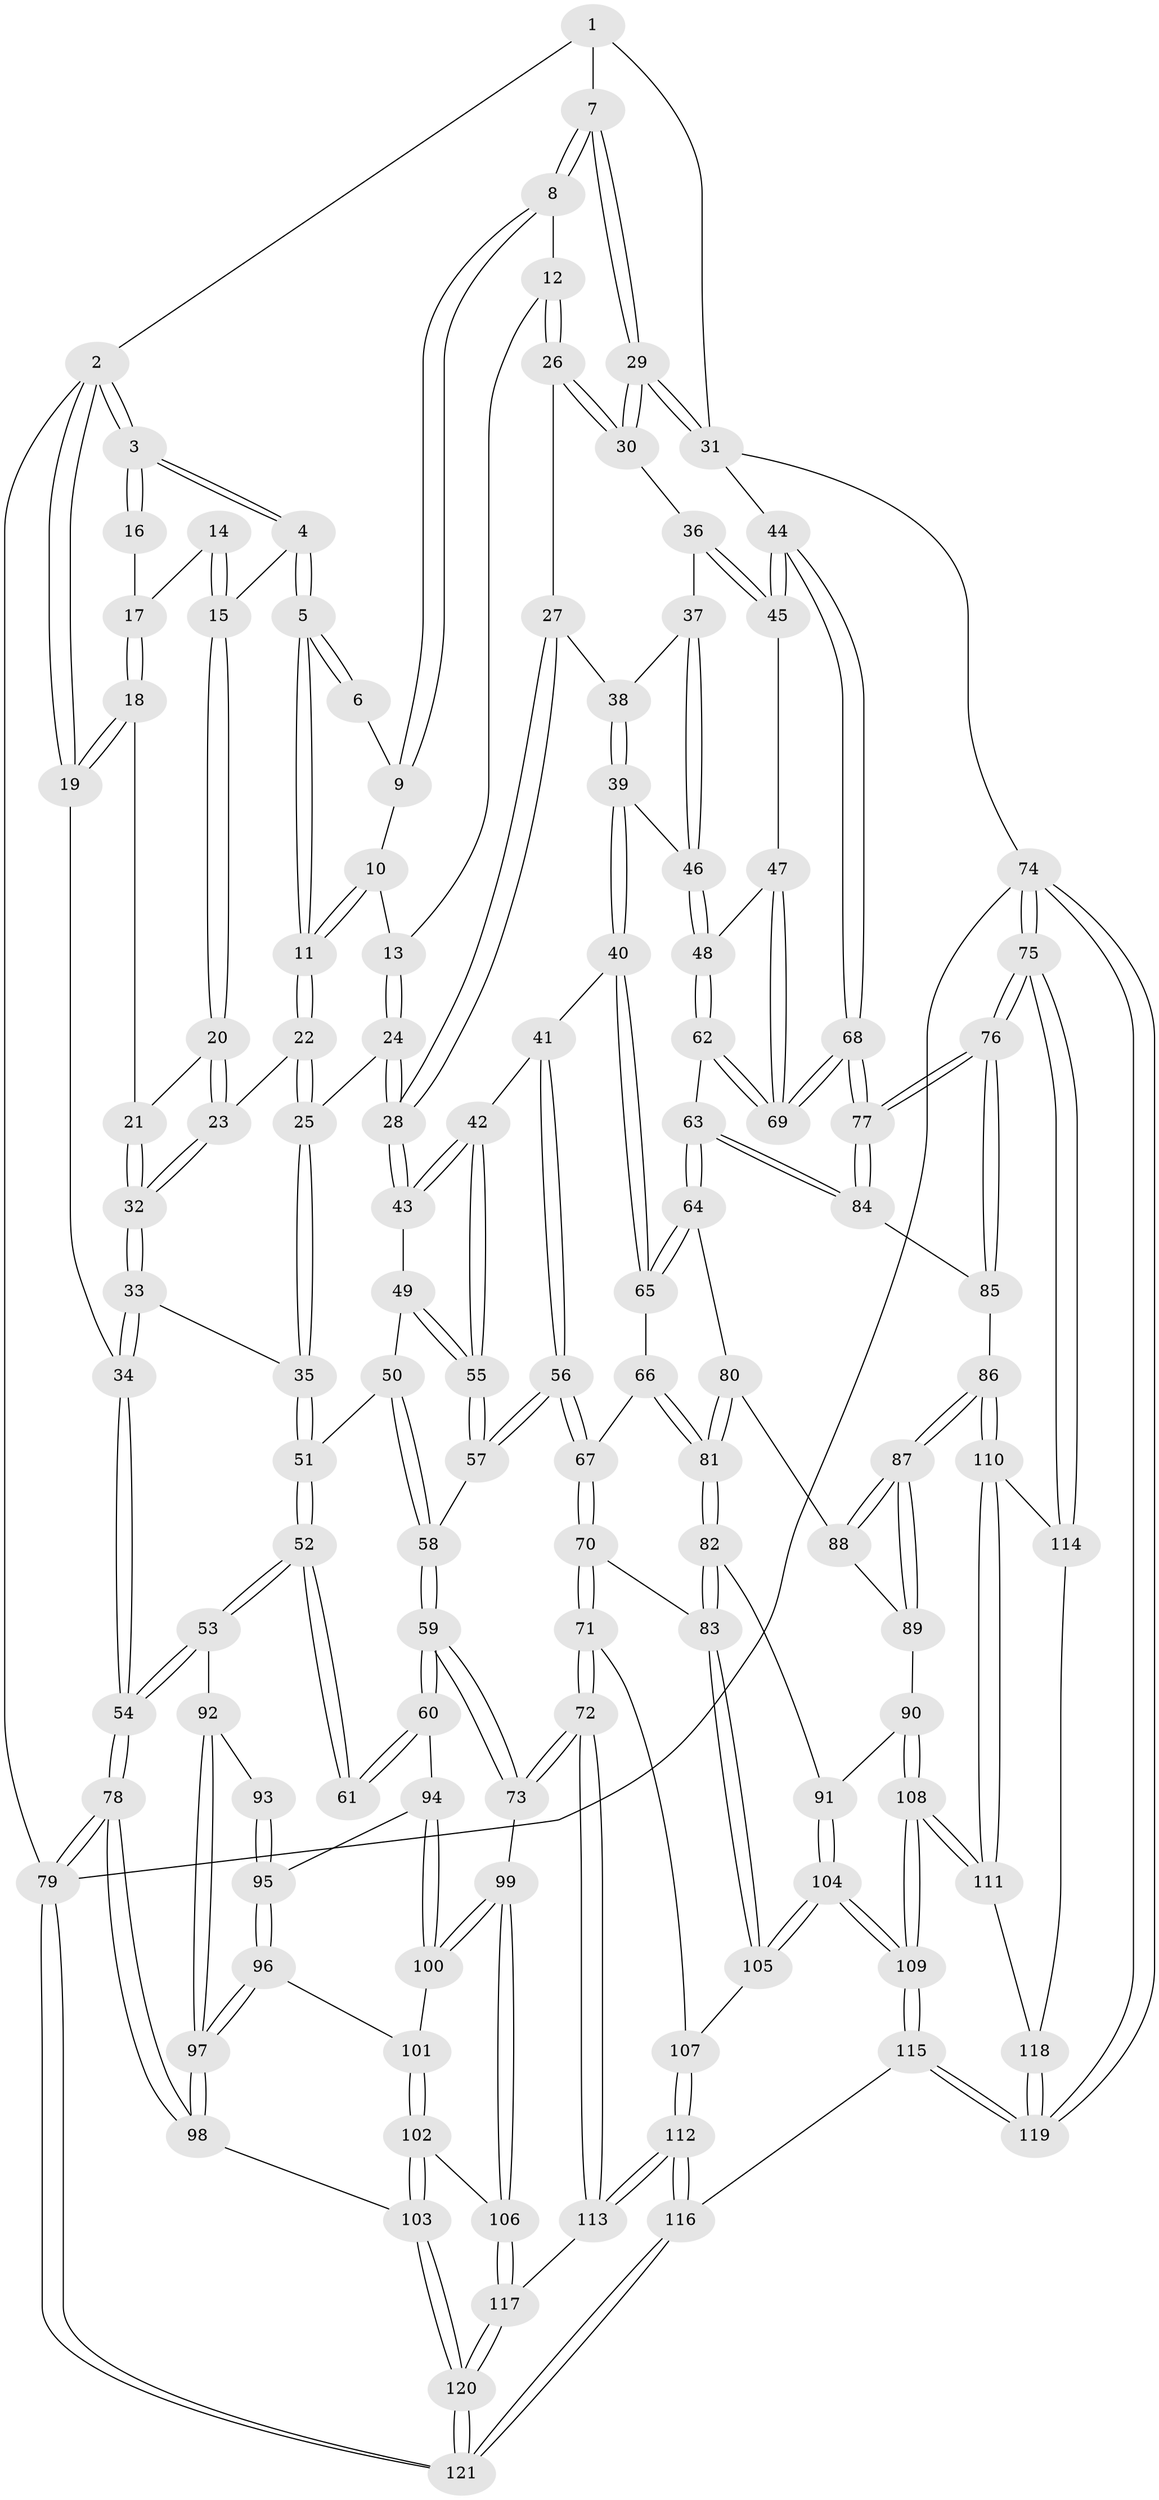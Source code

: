 // coarse degree distribution, {3: 0.7058823529411765, 4: 0.27058823529411763, 2: 0.023529411764705882}
// Generated by graph-tools (version 1.1) at 2025/38/03/04/25 23:38:29]
// undirected, 121 vertices, 299 edges
graph export_dot {
  node [color=gray90,style=filled];
  1 [pos="+0.9201628799417298+0"];
  2 [pos="+0+0"];
  3 [pos="+0+0"];
  4 [pos="+0.2443900711274299+0"];
  5 [pos="+0.41762476558957873+0"];
  6 [pos="+0.6967159340796396+0"];
  7 [pos="+0.8974928547584891+0.0937827794798723"];
  8 [pos="+0.7825570176883806+0.08843762845474336"];
  9 [pos="+0.7376270335853358+0.00044264535651979944"];
  10 [pos="+0.667077403888928+0.05504808828479546"];
  11 [pos="+0.4259622655496656+0"];
  12 [pos="+0.7632195172084438+0.10868032766430583"];
  13 [pos="+0.6718970887418766+0.12512576250585264"];
  14 [pos="+0.11944796902256104+0.06886080459923857"];
  15 [pos="+0.1471778574657367+0.07833733996632118"];
  16 [pos="+0+0"];
  17 [pos="+0.05150482210192853+0.06401811984610536"];
  18 [pos="+0.0380686802468331+0.1503266997906312"];
  19 [pos="+0+0.2851439196781762"];
  20 [pos="+0.15213461458366645+0.10187313200619523"];
  21 [pos="+0.10164997378895084+0.15479179683989"];
  22 [pos="+0.4234832312397634+0.10769985043284153"];
  23 [pos="+0.2612918041779167+0.14018414445149885"];
  24 [pos="+0.5116528504318233+0.23225013310852446"];
  25 [pos="+0.4276286496710696+0.11793997509662157"];
  26 [pos="+0.758144665290187+0.23554403175357783"];
  27 [pos="+0.6308593345808988+0.2741479796160657"];
  28 [pos="+0.5166664006744479+0.2468157683442771"];
  29 [pos="+1+0.2307498151499593"];
  30 [pos="+0.8781556773829116+0.28345176704053865"];
  31 [pos="+1+0.27580590867403226"];
  32 [pos="+0.1570857568911258+0.24803081348809988"];
  33 [pos="+0.15483333903369512+0.2743996886245679"];
  34 [pos="+0+0.33189039467791803"];
  35 [pos="+0.21010655250054058+0.34081318169343405"];
  36 [pos="+0.8336079825098908+0.3465508382141226"];
  37 [pos="+0.8314981682547328+0.34814278352208106"];
  38 [pos="+0.705205345195979+0.35603775845516633"];
  39 [pos="+0.7164055540334843+0.49025552175711"];
  40 [pos="+0.7131201360157978+0.4929178342238186"];
  41 [pos="+0.5755706052136136+0.43773935577880513"];
  42 [pos="+0.514683800268722+0.26014914103380465"];
  43 [pos="+0.5142369420640689+0.2558016636232467"];
  44 [pos="+1+0.299832529313873"];
  45 [pos="+0.8958080588354311+0.4810184387368612"];
  46 [pos="+0.7703338442942024+0.4803645718067913"];
  47 [pos="+0.8665729328416997+0.5173710342022384"];
  48 [pos="+0.8659927596346679+0.5178550921540443"];
  49 [pos="+0.36497937909304057+0.3647119400523362"];
  50 [pos="+0.2514591886065666+0.41386636071611654"];
  51 [pos="+0.222732787088435+0.4082920040940173"];
  52 [pos="+0.1831972425487016+0.445415407351515"];
  53 [pos="+0+0.5022824749481309"];
  54 [pos="+0+0.4732665005507621"];
  55 [pos="+0.4175503847697405+0.5184294839343183"];
  56 [pos="+0.5118890649770741+0.5626850309794015"];
  57 [pos="+0.4166471982430176+0.5232827088082487"];
  58 [pos="+0.3711593504102198+0.5355942949071594"];
  59 [pos="+0.29611335098590663+0.6691367867780078"];
  60 [pos="+0.2364472854141398+0.6311444770705436"];
  61 [pos="+0.2290161548121684+0.6193808379973889"];
  62 [pos="+0.8703003517081873+0.576036311651591"];
  63 [pos="+0.8518569710159044+0.6427997817805473"];
  64 [pos="+0.7128518864027948+0.5884230505841482"];
  65 [pos="+0.7023042989348088+0.5363372506839004"];
  66 [pos="+0.5458643531803742+0.5812173950721271"];
  67 [pos="+0.5212843641683468+0.5805945810914857"];
  68 [pos="+1+0.6016270414234196"];
  69 [pos="+1+0.6005976705874122"];
  70 [pos="+0.5126610359848242+0.6433080571113909"];
  71 [pos="+0.41549520751973046+0.7345886156595782"];
  72 [pos="+0.3970440438596277+0.7405416637502253"];
  73 [pos="+0.30232493037603697+0.6877649767212946"];
  74 [pos="+1+1"];
  75 [pos="+1+0.8882209840832832"];
  76 [pos="+1+0.674556079577286"];
  77 [pos="+1+0.6676300676986116"];
  78 [pos="+0+0.8650041213814649"];
  79 [pos="+0+1"];
  80 [pos="+0.6878844913999089+0.6403691142731143"];
  81 [pos="+0.6695543566740403+0.6494339694438016"];
  82 [pos="+0.6205369123356136+0.7096599587560242"];
  83 [pos="+0.6005689067678204+0.7164957800237404"];
  84 [pos="+0.8537280821819566+0.6498231351487574"];
  85 [pos="+0.8353019175875317+0.7306422125855249"];
  86 [pos="+0.8298972803388951+0.7444230567207215"];
  87 [pos="+0.8261563013175693+0.7435156452498672"];
  88 [pos="+0.6968647419330019+0.652139356799193"];
  89 [pos="+0.7098816599045636+0.7466676692180422"];
  90 [pos="+0.7082491716352175+0.7474573917487178"];
  91 [pos="+0.6759431041600104+0.7449687237877104"];
  92 [pos="+0+0.5465650073635528"];
  93 [pos="+0+0.5554804789195332"];
  94 [pos="+0.11705404155294749+0.6766179815917992"];
  95 [pos="+0.09156597291907147+0.6803304253039895"];
  96 [pos="+0.08851355442981872+0.7074648556419776"];
  97 [pos="+0.02418151670483362+0.7456654836244938"];
  98 [pos="+0+0.8461226954610297"];
  99 [pos="+0.23230257990826347+0.7698886797632054"];
  100 [pos="+0.18874535705116616+0.7430078630856869"];
  101 [pos="+0.09192053230457205+0.7155186077934623"];
  102 [pos="+0.13045974794772733+0.8667241533885652"];
  103 [pos="+0.12334601330068655+0.876640587318307"];
  104 [pos="+0.6260995214103283+0.8886544558952535"];
  105 [pos="+0.5798603833151329+0.7876015712404665"];
  106 [pos="+0.20893499605556295+0.8140116120972472"];
  107 [pos="+0.5102904865163364+0.7801304879610371"];
  108 [pos="+0.6827775079566671+0.9225380609508061"];
  109 [pos="+0.6458565440604505+0.955563689384555"];
  110 [pos="+0.8432188374886507+0.796955028856392"];
  111 [pos="+0.7101722516080694+0.9047020380615445"];
  112 [pos="+0.4792649042873904+1"];
  113 [pos="+0.3983230408189758+0.9227942134877443"];
  114 [pos="+0.9026324711795339+0.8341529884824602"];
  115 [pos="+0.5700826293004383+1"];
  116 [pos="+0.5615392804676896+1"];
  117 [pos="+0.35264900404333327+0.9143856846973669"];
  118 [pos="+0.8697479354758517+0.9360394555532275"];
  119 [pos="+0.8518530725293137+1"];
  120 [pos="+0.15184735675875258+0.9776074618160738"];
  121 [pos="+0.13039951159855664+1"];
  1 -- 2;
  1 -- 7;
  1 -- 31;
  2 -- 3;
  2 -- 3;
  2 -- 19;
  2 -- 19;
  2 -- 79;
  3 -- 4;
  3 -- 4;
  3 -- 16;
  3 -- 16;
  4 -- 5;
  4 -- 5;
  4 -- 15;
  5 -- 6;
  5 -- 6;
  5 -- 11;
  5 -- 11;
  6 -- 9;
  7 -- 8;
  7 -- 8;
  7 -- 29;
  7 -- 29;
  8 -- 9;
  8 -- 9;
  8 -- 12;
  9 -- 10;
  10 -- 11;
  10 -- 11;
  10 -- 13;
  11 -- 22;
  11 -- 22;
  12 -- 13;
  12 -- 26;
  12 -- 26;
  13 -- 24;
  13 -- 24;
  14 -- 15;
  14 -- 15;
  14 -- 17;
  15 -- 20;
  15 -- 20;
  16 -- 17;
  17 -- 18;
  17 -- 18;
  18 -- 19;
  18 -- 19;
  18 -- 21;
  19 -- 34;
  20 -- 21;
  20 -- 23;
  20 -- 23;
  21 -- 32;
  21 -- 32;
  22 -- 23;
  22 -- 25;
  22 -- 25;
  23 -- 32;
  23 -- 32;
  24 -- 25;
  24 -- 28;
  24 -- 28;
  25 -- 35;
  25 -- 35;
  26 -- 27;
  26 -- 30;
  26 -- 30;
  27 -- 28;
  27 -- 28;
  27 -- 38;
  28 -- 43;
  28 -- 43;
  29 -- 30;
  29 -- 30;
  29 -- 31;
  29 -- 31;
  30 -- 36;
  31 -- 44;
  31 -- 74;
  32 -- 33;
  32 -- 33;
  33 -- 34;
  33 -- 34;
  33 -- 35;
  34 -- 54;
  34 -- 54;
  35 -- 51;
  35 -- 51;
  36 -- 37;
  36 -- 45;
  36 -- 45;
  37 -- 38;
  37 -- 46;
  37 -- 46;
  38 -- 39;
  38 -- 39;
  39 -- 40;
  39 -- 40;
  39 -- 46;
  40 -- 41;
  40 -- 65;
  40 -- 65;
  41 -- 42;
  41 -- 56;
  41 -- 56;
  42 -- 43;
  42 -- 43;
  42 -- 55;
  42 -- 55;
  43 -- 49;
  44 -- 45;
  44 -- 45;
  44 -- 68;
  44 -- 68;
  45 -- 47;
  46 -- 48;
  46 -- 48;
  47 -- 48;
  47 -- 69;
  47 -- 69;
  48 -- 62;
  48 -- 62;
  49 -- 50;
  49 -- 55;
  49 -- 55;
  50 -- 51;
  50 -- 58;
  50 -- 58;
  51 -- 52;
  51 -- 52;
  52 -- 53;
  52 -- 53;
  52 -- 61;
  52 -- 61;
  53 -- 54;
  53 -- 54;
  53 -- 92;
  54 -- 78;
  54 -- 78;
  55 -- 57;
  55 -- 57;
  56 -- 57;
  56 -- 57;
  56 -- 67;
  56 -- 67;
  57 -- 58;
  58 -- 59;
  58 -- 59;
  59 -- 60;
  59 -- 60;
  59 -- 73;
  59 -- 73;
  60 -- 61;
  60 -- 61;
  60 -- 94;
  62 -- 63;
  62 -- 69;
  62 -- 69;
  63 -- 64;
  63 -- 64;
  63 -- 84;
  63 -- 84;
  64 -- 65;
  64 -- 65;
  64 -- 80;
  65 -- 66;
  66 -- 67;
  66 -- 81;
  66 -- 81;
  67 -- 70;
  67 -- 70;
  68 -- 69;
  68 -- 69;
  68 -- 77;
  68 -- 77;
  70 -- 71;
  70 -- 71;
  70 -- 83;
  71 -- 72;
  71 -- 72;
  71 -- 107;
  72 -- 73;
  72 -- 73;
  72 -- 113;
  72 -- 113;
  73 -- 99;
  74 -- 75;
  74 -- 75;
  74 -- 119;
  74 -- 119;
  74 -- 79;
  75 -- 76;
  75 -- 76;
  75 -- 114;
  75 -- 114;
  76 -- 77;
  76 -- 77;
  76 -- 85;
  76 -- 85;
  77 -- 84;
  77 -- 84;
  78 -- 79;
  78 -- 79;
  78 -- 98;
  78 -- 98;
  79 -- 121;
  79 -- 121;
  80 -- 81;
  80 -- 81;
  80 -- 88;
  81 -- 82;
  81 -- 82;
  82 -- 83;
  82 -- 83;
  82 -- 91;
  83 -- 105;
  83 -- 105;
  84 -- 85;
  85 -- 86;
  86 -- 87;
  86 -- 87;
  86 -- 110;
  86 -- 110;
  87 -- 88;
  87 -- 88;
  87 -- 89;
  87 -- 89;
  88 -- 89;
  89 -- 90;
  90 -- 91;
  90 -- 108;
  90 -- 108;
  91 -- 104;
  91 -- 104;
  92 -- 93;
  92 -- 97;
  92 -- 97;
  93 -- 95;
  93 -- 95;
  94 -- 95;
  94 -- 100;
  94 -- 100;
  95 -- 96;
  95 -- 96;
  96 -- 97;
  96 -- 97;
  96 -- 101;
  97 -- 98;
  97 -- 98;
  98 -- 103;
  99 -- 100;
  99 -- 100;
  99 -- 106;
  99 -- 106;
  100 -- 101;
  101 -- 102;
  101 -- 102;
  102 -- 103;
  102 -- 103;
  102 -- 106;
  103 -- 120;
  103 -- 120;
  104 -- 105;
  104 -- 105;
  104 -- 109;
  104 -- 109;
  105 -- 107;
  106 -- 117;
  106 -- 117;
  107 -- 112;
  107 -- 112;
  108 -- 109;
  108 -- 109;
  108 -- 111;
  108 -- 111;
  109 -- 115;
  109 -- 115;
  110 -- 111;
  110 -- 111;
  110 -- 114;
  111 -- 118;
  112 -- 113;
  112 -- 113;
  112 -- 116;
  112 -- 116;
  113 -- 117;
  114 -- 118;
  115 -- 116;
  115 -- 119;
  115 -- 119;
  116 -- 121;
  116 -- 121;
  117 -- 120;
  117 -- 120;
  118 -- 119;
  118 -- 119;
  120 -- 121;
  120 -- 121;
}
